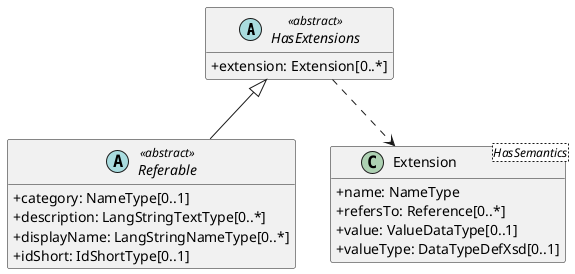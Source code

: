 @startuml
skinparam classAttributeIconSize 0
hide methods

abstract class HasExtensions <<abstract>> {
  +extension: Extension[0..*] 
}
abstract class Referable <<abstract>> {
  +category: NameType[0..1] 
  +description: LangStringTextType[0..*] 
  +displayName: LangStringNameType[0..*] 
  +idShort: IdShortType[0..1] 
}
class Extension<HasSemantics> {
  +name: NameType 
  +refersTo: Reference[0..*] 
  +value: ValueDataType[0..1] 
  +valueType: DataTypeDefXsd[0..1] 
}
HasExtensions ..> Extension
HasExtensions <|-- Referable
@enduml